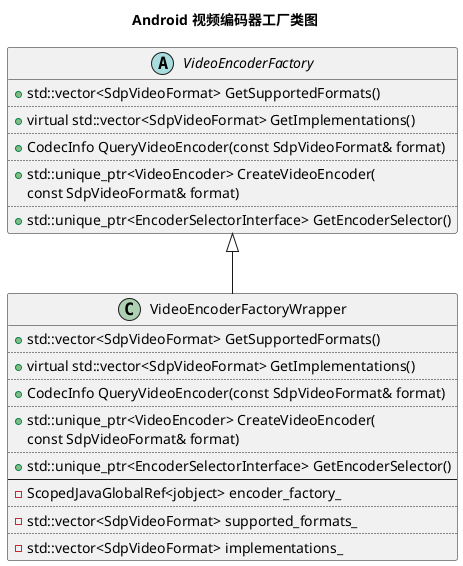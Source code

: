 @startuml Native_VideoEncoder
title Android 视频编码器工厂类图

abstract class VideoEncoderFactory {
    + std::vector<SdpVideoFormat> GetSupportedFormats()
    ..
    + virtual std::vector<SdpVideoFormat> GetImplementations()
    ..
    + CodecInfo QueryVideoEncoder(const SdpVideoFormat& format)
    ..
    + std::unique_ptr<VideoEncoder> CreateVideoEncoder(
      const SdpVideoFormat& format)
    ..
    + std::unique_ptr<EncoderSelectorInterface> GetEncoderSelector()
}

class VideoEncoderFactoryWrapper {
    + std::vector<SdpVideoFormat> GetSupportedFormats()
    ..
    + virtual std::vector<SdpVideoFormat> GetImplementations()
    ..
    + CodecInfo QueryVideoEncoder(const SdpVideoFormat& format)
    ..
    + std::unique_ptr<VideoEncoder> CreateVideoEncoder(
      const SdpVideoFormat& format)
    ..
    + std::unique_ptr<EncoderSelectorInterface> GetEncoderSelector()
    --
    - ScopedJavaGlobalRef<jobject> encoder_factory_
    ..
    - std::vector<SdpVideoFormat> supported_formats_
    ..
    - std::vector<SdpVideoFormat> implementations_
}

VideoEncoderFactory <|-- VideoEncoderFactoryWrapper
@enduml